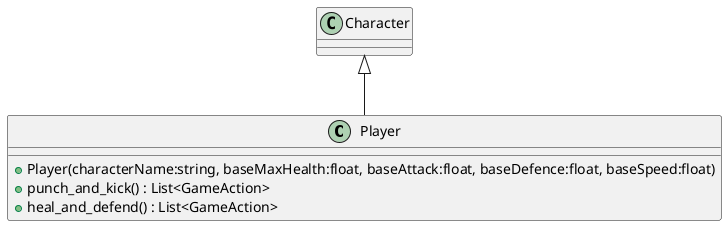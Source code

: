 @startuml
class Player {
    + Player(characterName:string, baseMaxHealth:float, baseAttack:float, baseDefence:float, baseSpeed:float)
    + punch_and_kick() : List<GameAction>
    + heal_and_defend() : List<GameAction>
}
Character <|-- Player
@enduml
